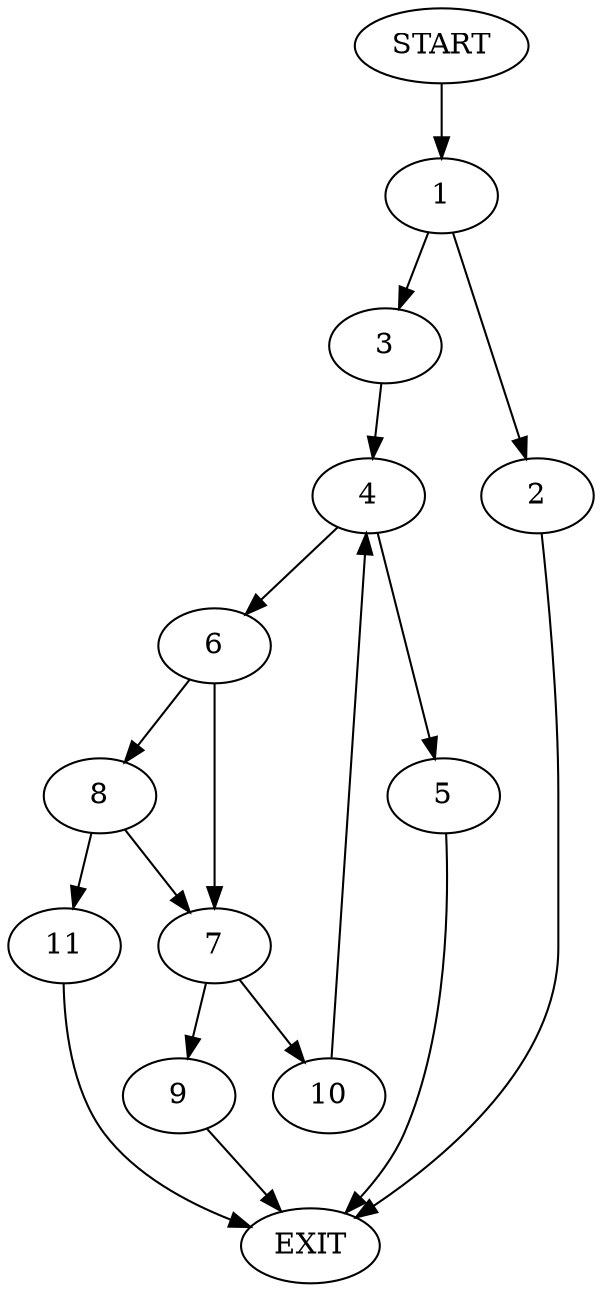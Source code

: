 digraph {
0 [label="START"]
12 [label="EXIT"]
0 -> 1
1 -> 2
1 -> 3
2 -> 12
3 -> 4
4 -> 5
4 -> 6
5 -> 12
6 -> 7
6 -> 8
7 -> 9
7 -> 10
8 -> 7
8 -> 11
11 -> 12
9 -> 12
10 -> 4
}
